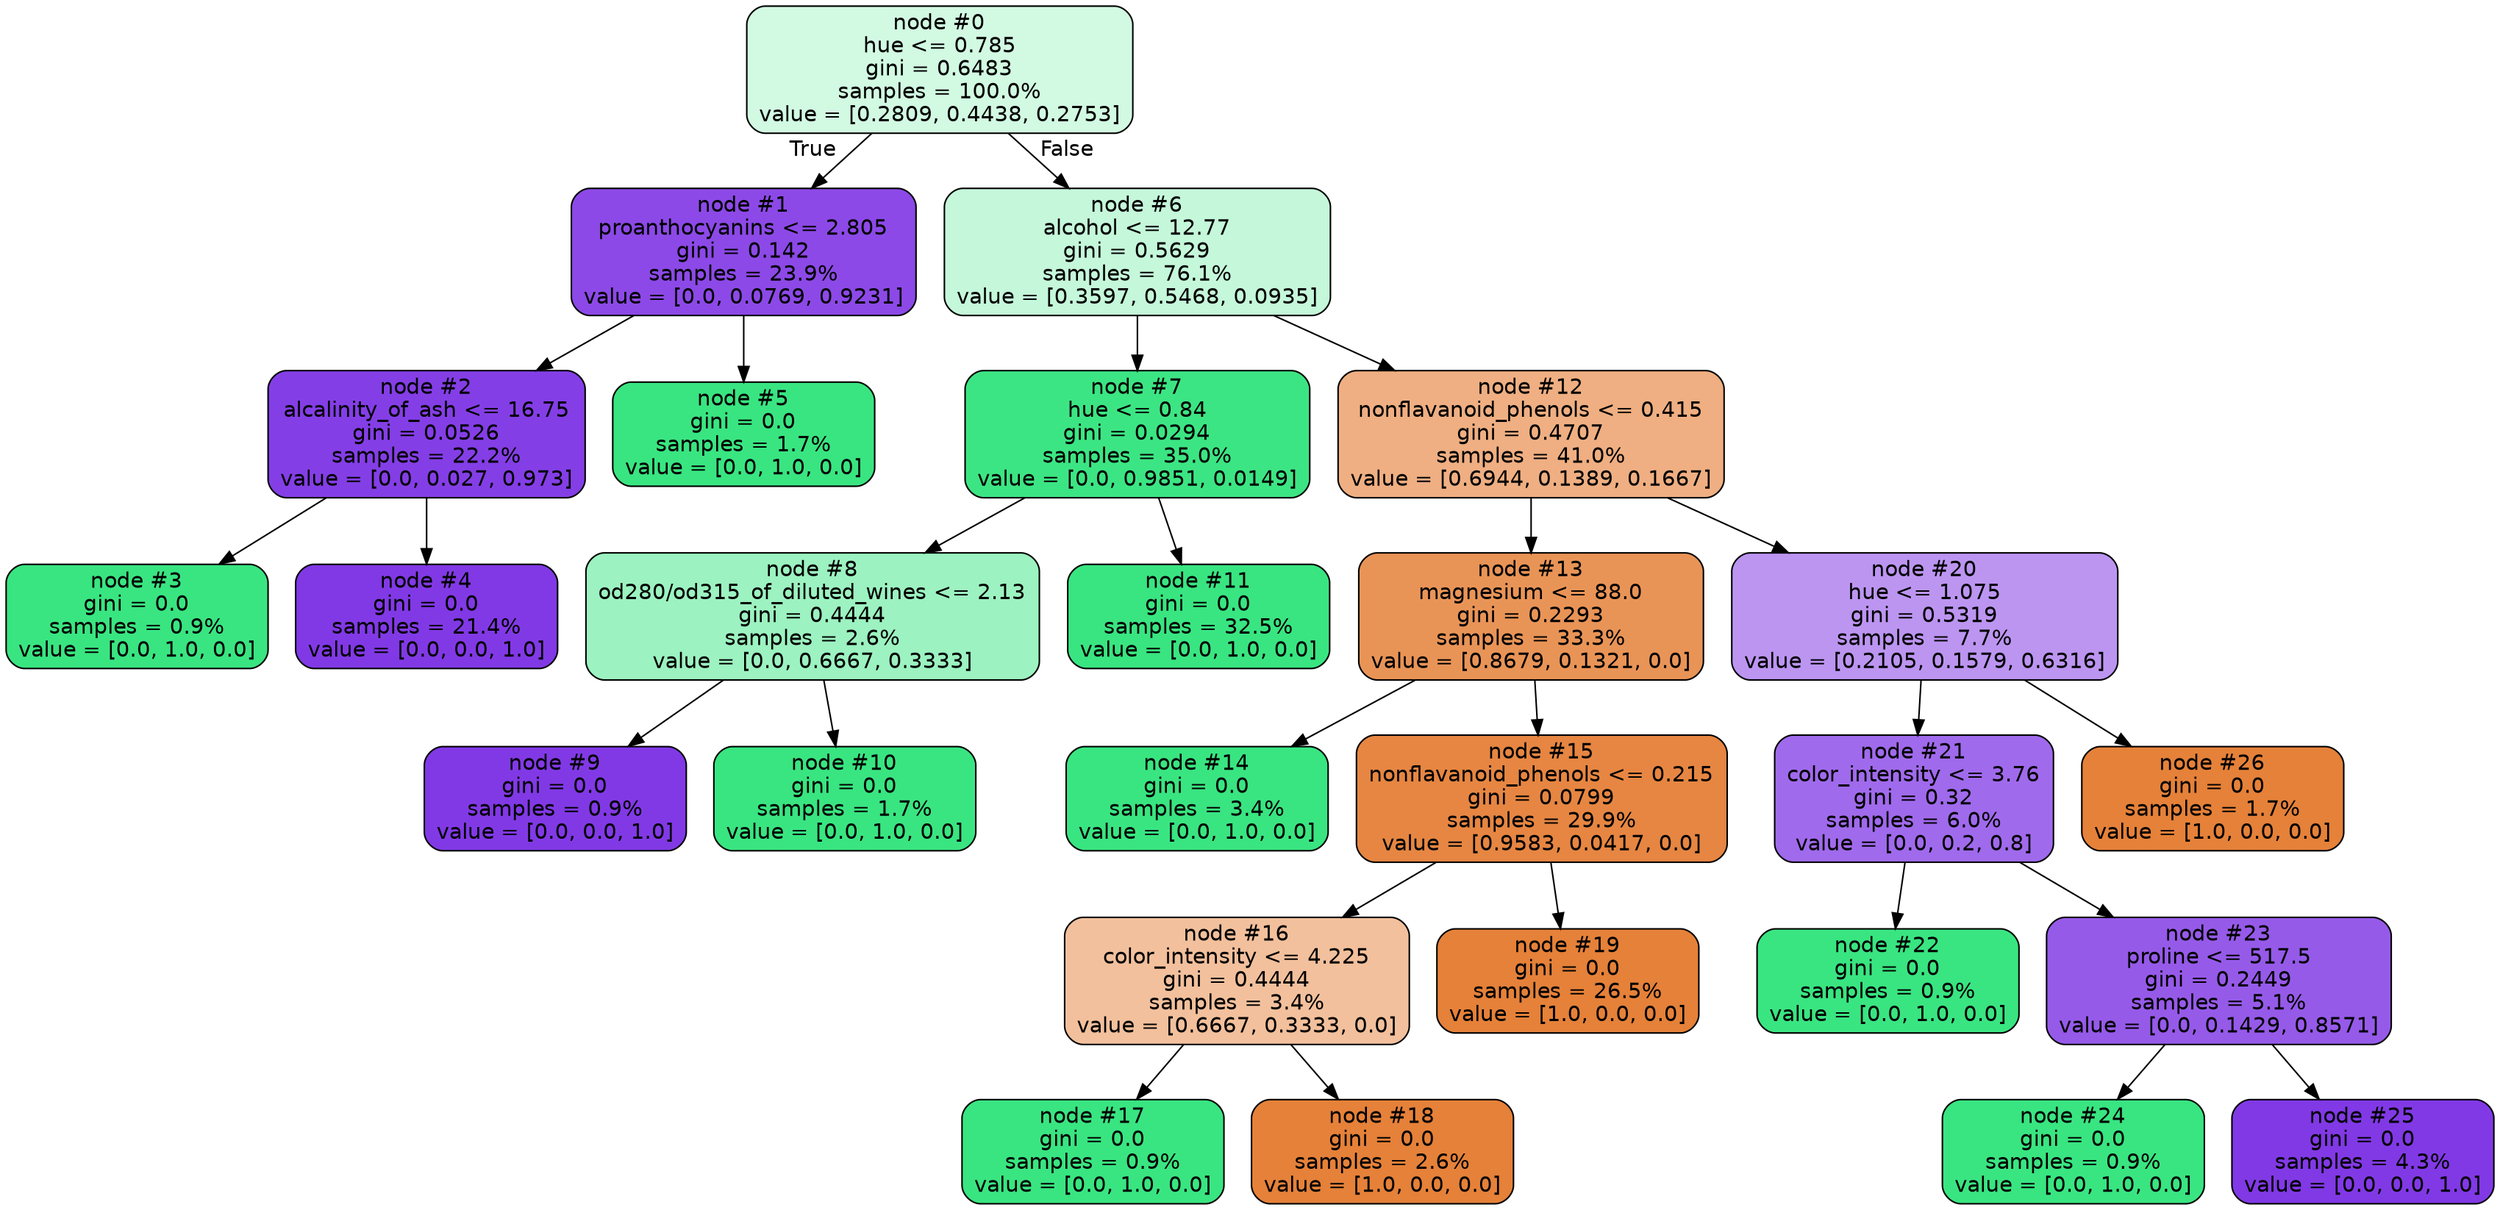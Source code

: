digraph Tree {
node [shape=box, style="filled, rounded", color="black", fontname=helvetica] ;
edge [fontname=helvetica] ;
0 [label="node #0\nhue <= 0.785\ngini = 0.6483\nsamples = 100.0%\nvalue = [0.2809, 0.4438, 0.2753]", fillcolor="#d2f9e2"] ;
1 [label="node #1\nproanthocyanins <= 2.805\ngini = 0.142\nsamples = 23.9%\nvalue = [0.0, 0.0769, 0.9231]", fillcolor="#8c49e7"] ;
0 -> 1 [labeldistance=2.5, labelangle=45, headlabel="True"] ;
2 [label="node #2\nalcalinity_of_ash <= 16.75\ngini = 0.0526\nsamples = 22.2%\nvalue = [0.0, 0.027, 0.973]", fillcolor="#843ee6"] ;
1 -> 2 ;
3 [label="node #3\ngini = 0.0\nsamples = 0.9%\nvalue = [0.0, 1.0, 0.0]", fillcolor="#39e581"] ;
2 -> 3 ;
4 [label="node #4\ngini = 0.0\nsamples = 21.4%\nvalue = [0.0, 0.0, 1.0]", fillcolor="#8139e5"] ;
2 -> 4 ;
5 [label="node #5\ngini = 0.0\nsamples = 1.7%\nvalue = [0.0, 1.0, 0.0]", fillcolor="#39e581"] ;
1 -> 5 ;
6 [label="node #6\nalcohol <= 12.77\ngini = 0.5629\nsamples = 76.1%\nvalue = [0.3597, 0.5468, 0.0935]", fillcolor="#c5f7da"] ;
0 -> 6 [labeldistance=2.5, labelangle=-45, headlabel="False"] ;
7 [label="node #7\nhue <= 0.84\ngini = 0.0294\nsamples = 35.0%\nvalue = [0.0, 0.9851, 0.0149]", fillcolor="#3ce583"] ;
6 -> 7 ;
8 [label="node #8\nod280/od315_of_diluted_wines <= 2.13\ngini = 0.4444\nsamples = 2.6%\nvalue = [0.0, 0.6667, 0.3333]", fillcolor="#9cf2c0"] ;
7 -> 8 ;
9 [label="node #9\ngini = 0.0\nsamples = 0.9%\nvalue = [0.0, 0.0, 1.0]", fillcolor="#8139e5"] ;
8 -> 9 ;
10 [label="node #10\ngini = 0.0\nsamples = 1.7%\nvalue = [0.0, 1.0, 0.0]", fillcolor="#39e581"] ;
8 -> 10 ;
11 [label="node #11\ngini = 0.0\nsamples = 32.5%\nvalue = [0.0, 1.0, 0.0]", fillcolor="#39e581"] ;
7 -> 11 ;
12 [label="node #12\nnonflavanoid_phenols <= 0.415\ngini = 0.4707\nsamples = 41.0%\nvalue = [0.6944, 0.1389, 0.1667]", fillcolor="#efaf82"] ;
6 -> 12 ;
13 [label="node #13\nmagnesium <= 88.0\ngini = 0.2293\nsamples = 33.3%\nvalue = [0.8679, 0.1321, 0.0]", fillcolor="#e99457"] ;
12 -> 13 ;
14 [label="node #14\ngini = 0.0\nsamples = 3.4%\nvalue = [0.0, 1.0, 0.0]", fillcolor="#39e581"] ;
13 -> 14 ;
15 [label="node #15\nnonflavanoid_phenols <= 0.215\ngini = 0.0799\nsamples = 29.9%\nvalue = [0.9583, 0.0417, 0.0]", fillcolor="#e68642"] ;
13 -> 15 ;
16 [label="node #16\ncolor_intensity <= 4.225\ngini = 0.4444\nsamples = 3.4%\nvalue = [0.6667, 0.3333, 0.0]", fillcolor="#f2c09c"] ;
15 -> 16 ;
17 [label="node #17\ngini = 0.0\nsamples = 0.9%\nvalue = [0.0, 1.0, 0.0]", fillcolor="#39e581"] ;
16 -> 17 ;
18 [label="node #18\ngini = 0.0\nsamples = 2.6%\nvalue = [1.0, 0.0, 0.0]", fillcolor="#e58139"] ;
16 -> 18 ;
19 [label="node #19\ngini = 0.0\nsamples = 26.5%\nvalue = [1.0, 0.0, 0.0]", fillcolor="#e58139"] ;
15 -> 19 ;
20 [label="node #20\nhue <= 1.075\ngini = 0.5319\nsamples = 7.7%\nvalue = [0.2105, 0.1579, 0.6316]", fillcolor="#bc95f1"] ;
12 -> 20 ;
21 [label="node #21\ncolor_intensity <= 3.76\ngini = 0.32\nsamples = 6.0%\nvalue = [0.0, 0.2, 0.8]", fillcolor="#a06aec"] ;
20 -> 21 ;
22 [label="node #22\ngini = 0.0\nsamples = 0.9%\nvalue = [0.0, 1.0, 0.0]", fillcolor="#39e581"] ;
21 -> 22 ;
23 [label="node #23\nproline <= 517.5\ngini = 0.2449\nsamples = 5.1%\nvalue = [0.0, 0.1429, 0.8571]", fillcolor="#965ae9"] ;
21 -> 23 ;
24 [label="node #24\ngini = 0.0\nsamples = 0.9%\nvalue = [0.0, 1.0, 0.0]", fillcolor="#39e581"] ;
23 -> 24 ;
25 [label="node #25\ngini = 0.0\nsamples = 4.3%\nvalue = [0.0, 0.0, 1.0]", fillcolor="#8139e5"] ;
23 -> 25 ;
26 [label="node #26\ngini = 0.0\nsamples = 1.7%\nvalue = [1.0, 0.0, 0.0]", fillcolor="#e58139"] ;
20 -> 26 ;
}